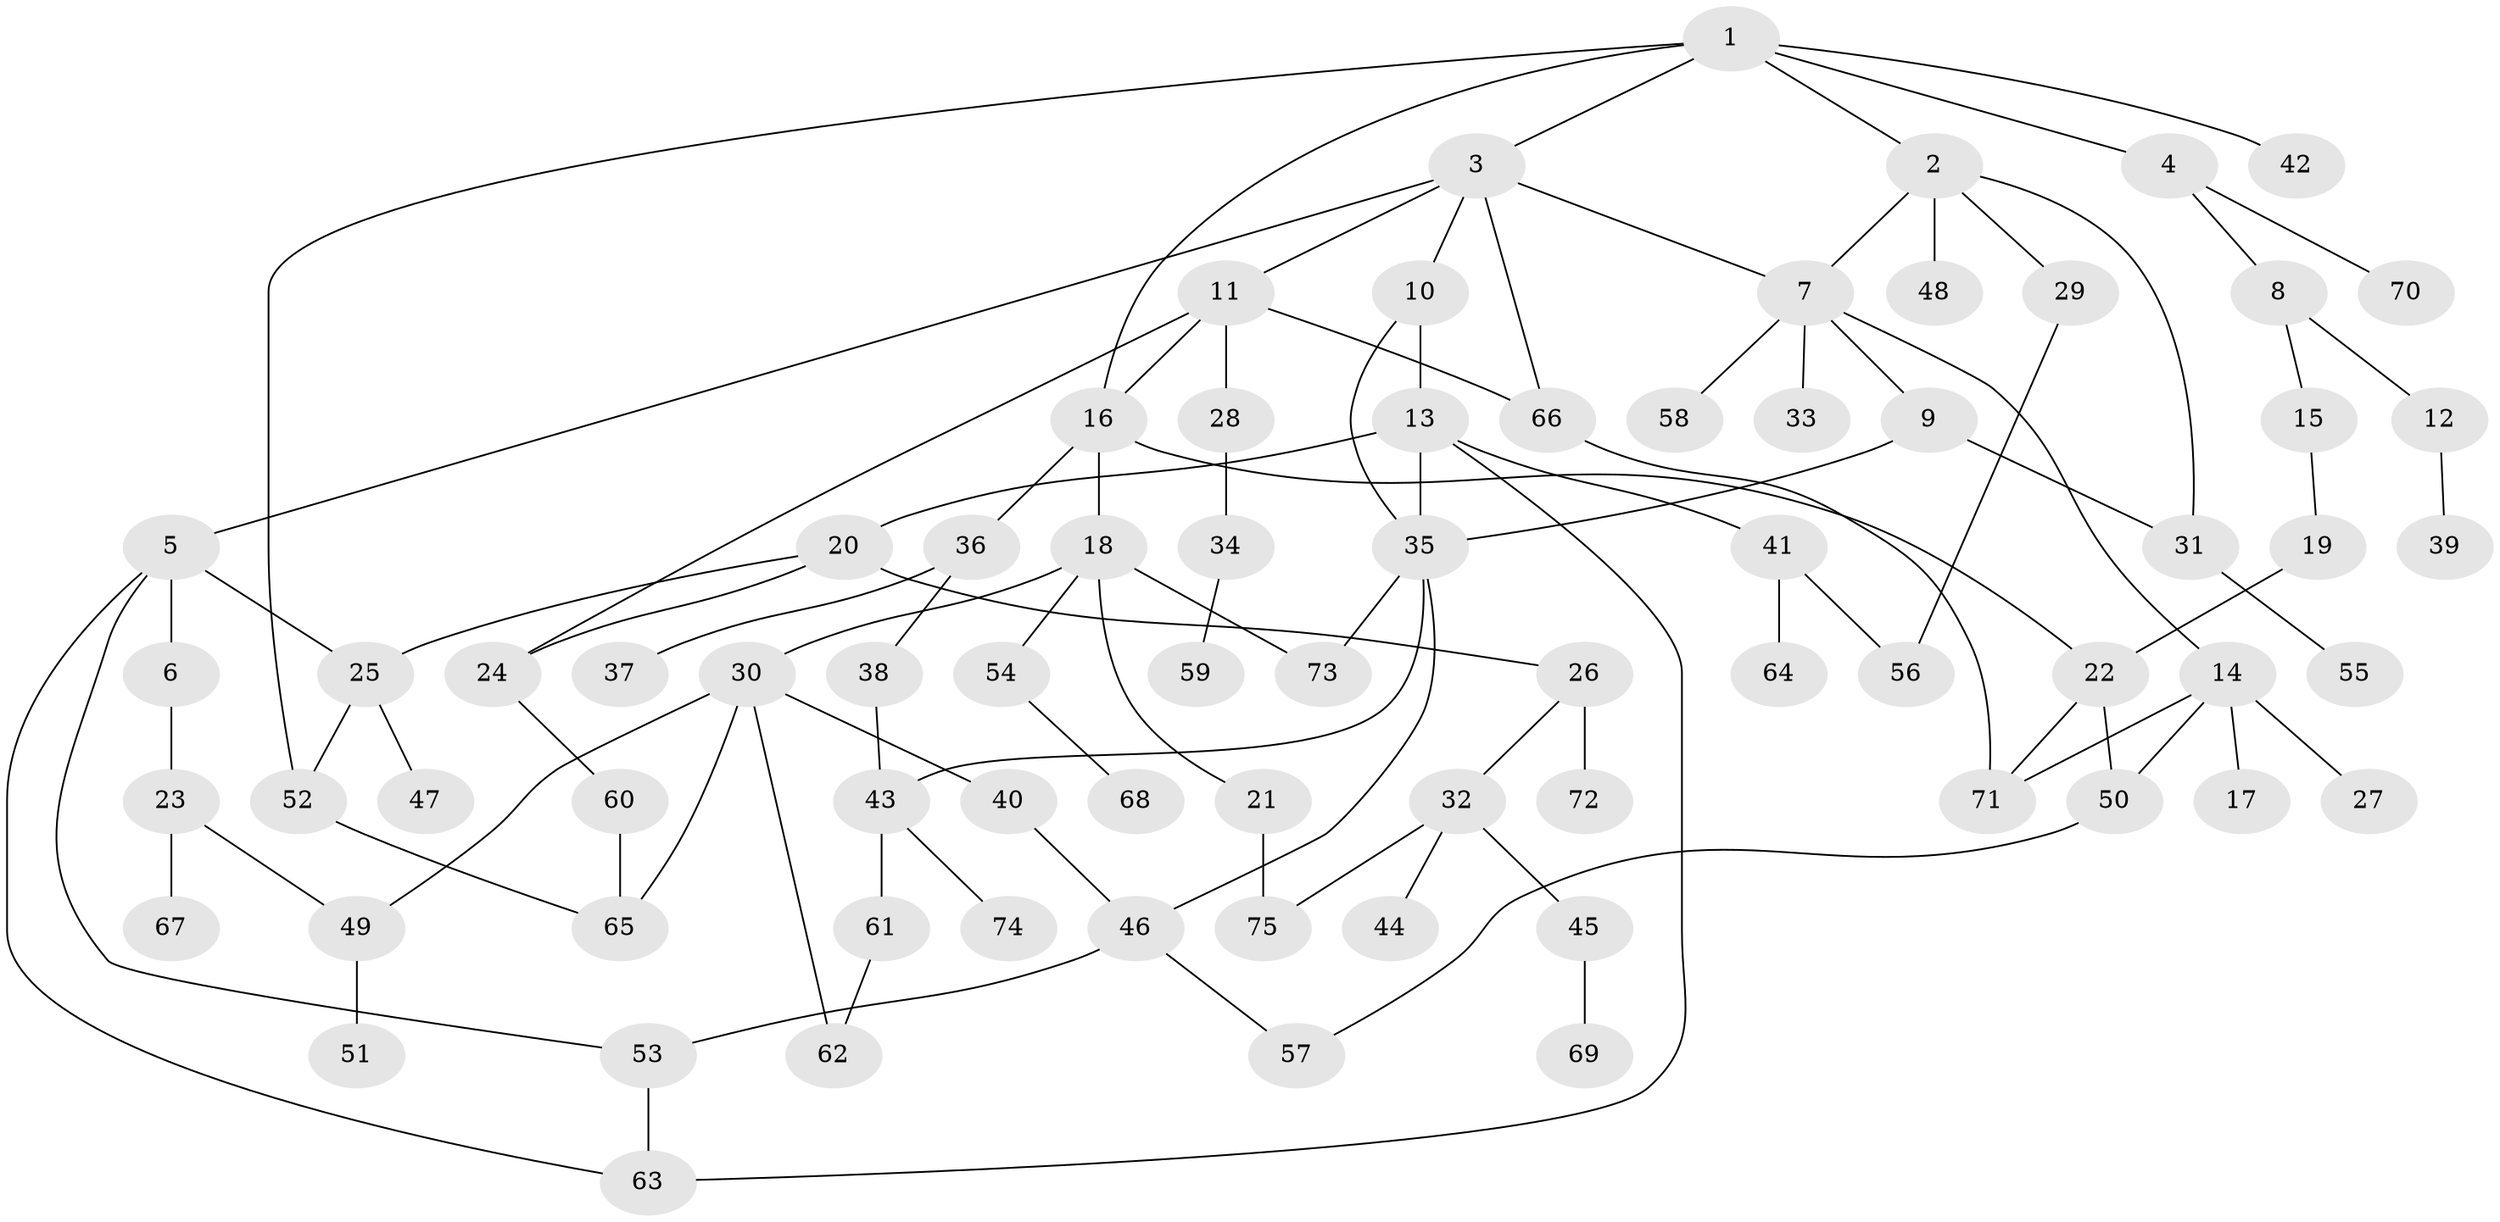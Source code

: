 // Generated by graph-tools (version 1.1) at 2025/49/03/09/25 03:49:25]
// undirected, 75 vertices, 100 edges
graph export_dot {
graph [start="1"]
  node [color=gray90,style=filled];
  1;
  2;
  3;
  4;
  5;
  6;
  7;
  8;
  9;
  10;
  11;
  12;
  13;
  14;
  15;
  16;
  17;
  18;
  19;
  20;
  21;
  22;
  23;
  24;
  25;
  26;
  27;
  28;
  29;
  30;
  31;
  32;
  33;
  34;
  35;
  36;
  37;
  38;
  39;
  40;
  41;
  42;
  43;
  44;
  45;
  46;
  47;
  48;
  49;
  50;
  51;
  52;
  53;
  54;
  55;
  56;
  57;
  58;
  59;
  60;
  61;
  62;
  63;
  64;
  65;
  66;
  67;
  68;
  69;
  70;
  71;
  72;
  73;
  74;
  75;
  1 -- 2;
  1 -- 3;
  1 -- 4;
  1 -- 42;
  1 -- 52;
  1 -- 16;
  2 -- 7;
  2 -- 29;
  2 -- 31;
  2 -- 48;
  3 -- 5;
  3 -- 10;
  3 -- 11;
  3 -- 66;
  3 -- 7;
  4 -- 8;
  4 -- 70;
  5 -- 6;
  5 -- 25;
  5 -- 63;
  5 -- 53;
  6 -- 23;
  7 -- 9;
  7 -- 14;
  7 -- 33;
  7 -- 58;
  8 -- 12;
  8 -- 15;
  9 -- 35;
  9 -- 31;
  10 -- 13;
  10 -- 35;
  11 -- 16;
  11 -- 24;
  11 -- 28;
  11 -- 66;
  12 -- 39;
  13 -- 20;
  13 -- 41;
  13 -- 35;
  13 -- 63;
  14 -- 17;
  14 -- 27;
  14 -- 50;
  14 -- 71;
  15 -- 19;
  16 -- 18;
  16 -- 36;
  16 -- 22;
  18 -- 21;
  18 -- 30;
  18 -- 54;
  18 -- 73;
  19 -- 22;
  20 -- 25;
  20 -- 26;
  20 -- 24;
  21 -- 75;
  22 -- 71;
  22 -- 50;
  23 -- 49;
  23 -- 67;
  24 -- 60;
  25 -- 47;
  25 -- 52;
  26 -- 32;
  26 -- 72;
  28 -- 34;
  29 -- 56;
  30 -- 40;
  30 -- 62;
  30 -- 49;
  30 -- 65;
  31 -- 55;
  32 -- 44;
  32 -- 45;
  32 -- 75;
  34 -- 59;
  35 -- 73;
  35 -- 43;
  35 -- 46;
  36 -- 37;
  36 -- 38;
  38 -- 43;
  40 -- 46;
  41 -- 64;
  41 -- 56;
  43 -- 61;
  43 -- 74;
  45 -- 69;
  46 -- 53;
  46 -- 57;
  49 -- 51;
  50 -- 57;
  52 -- 65;
  53 -- 63;
  54 -- 68;
  60 -- 65;
  61 -- 62;
  66 -- 71;
}
